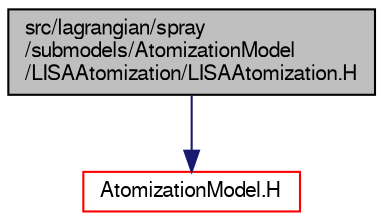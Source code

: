 digraph "src/lagrangian/spray/submodels/AtomizationModel/LISAAtomization/LISAAtomization.H"
{
  bgcolor="transparent";
  edge [fontname="FreeSans",fontsize="10",labelfontname="FreeSans",labelfontsize="10"];
  node [fontname="FreeSans",fontsize="10",shape=record];
  Node0 [label="src/lagrangian/spray\l/submodels/AtomizationModel\l/LISAAtomization/LISAAtomization.H",height=0.2,width=0.4,color="black", fillcolor="grey75", style="filled", fontcolor="black"];
  Node0 -> Node1 [color="midnightblue",fontsize="10",style="solid",fontname="FreeSans"];
  Node1 [label="AtomizationModel.H",height=0.2,width=0.4,color="red",URL="$a06701.html"];
}
